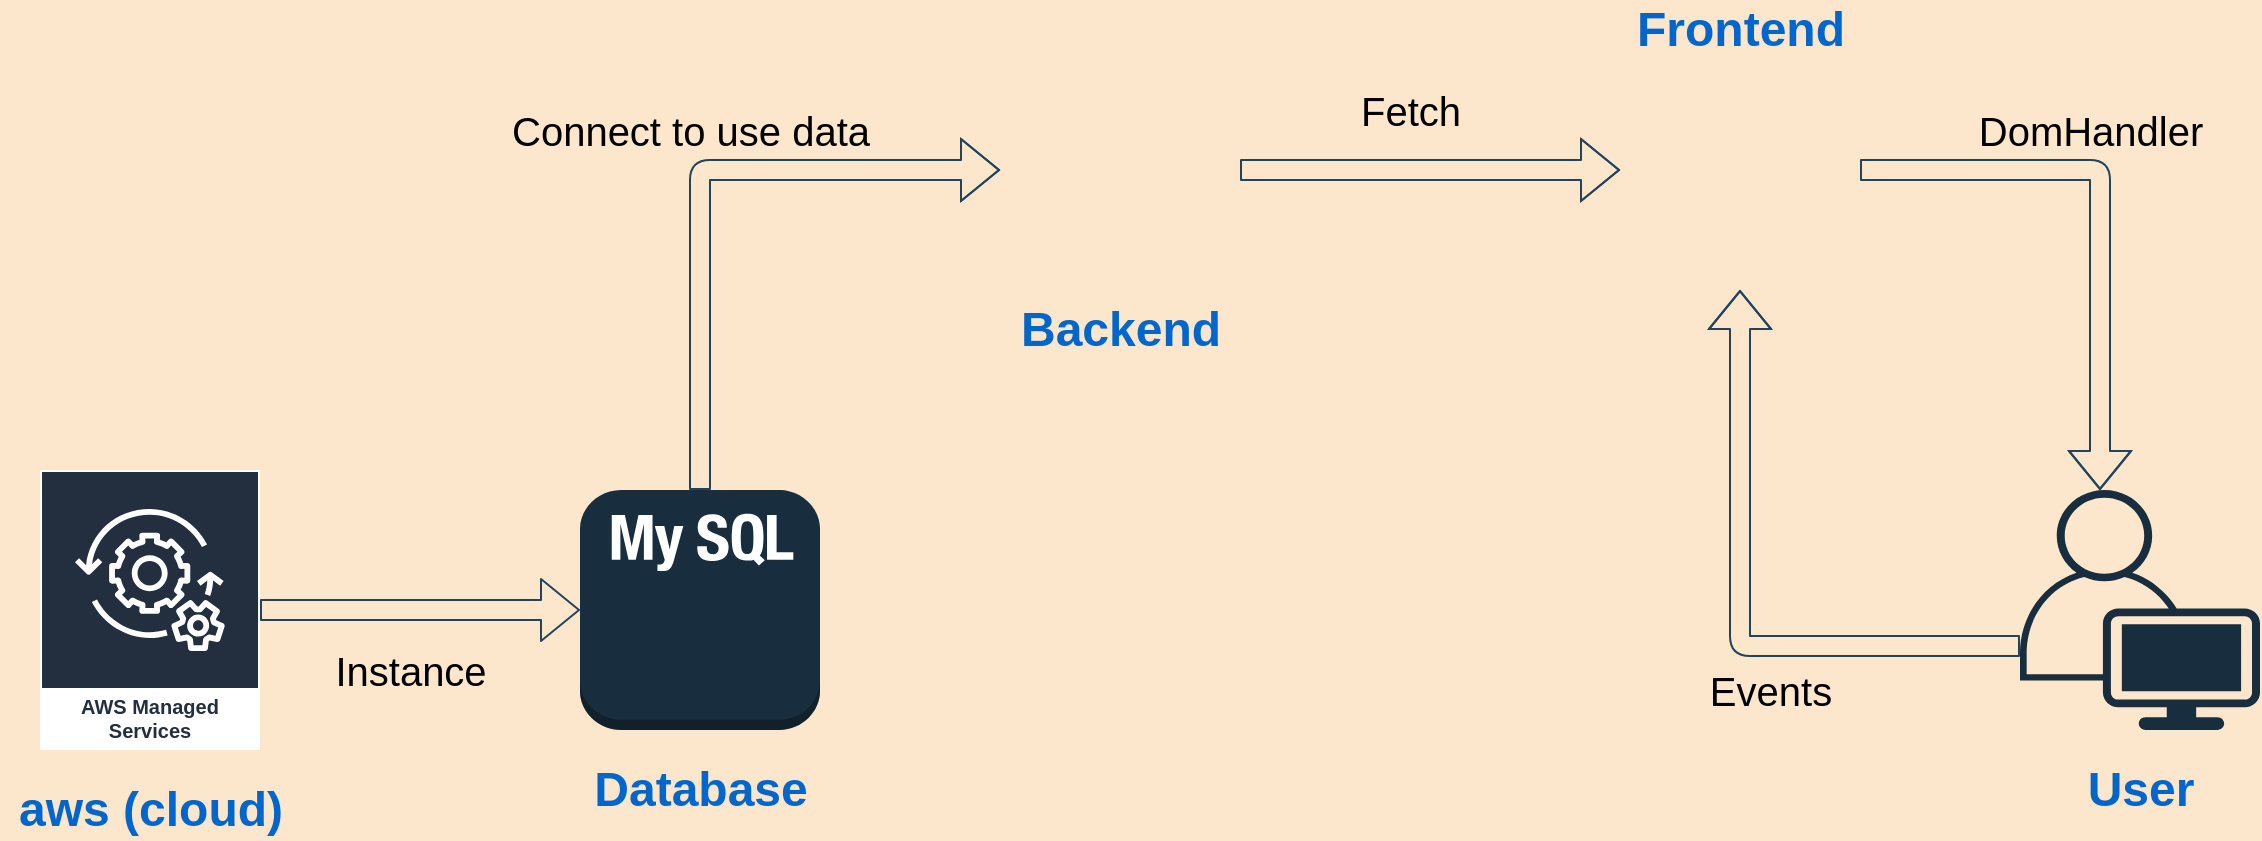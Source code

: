 <mxfile>
    <diagram id="l8hXMBHkgcEJcSW0mbfh" name="Page-1">
        <mxGraphModel dx="548" dy="181" grid="1" gridSize="10" guides="1" tooltips="1" connect="1" arrows="1" fold="1" page="1" pageScale="1" pageWidth="1169" pageHeight="827" background="#FCE7CD" math="0" shadow="0">
            <root>
                <mxCell id="0"/>
                <mxCell id="1" parent="0"/>
                <mxCell id="Mhi-WRrgXrBBcF25RInL-11" style="edgeStyle=elbowEdgeStyle;rounded=1;orthogonalLoop=1;jettySize=auto;html=1;exitX=1;exitY=0.5;exitDx=0;exitDy=0;entryX=0;entryY=0.5;entryDx=0;entryDy=0;shape=flexArrow;labelBackgroundColor=#FCE7CD;strokeColor=#23445D;" parent="1" source="Mhi-WRrgXrBBcF25RInL-2" target="Mhi-WRrgXrBBcF25RInL-3" edge="1">
                    <mxGeometry relative="1" as="geometry"/>
                </mxCell>
                <mxCell id="Mhi-WRrgXrBBcF25RInL-2" value="" style="shape=image;html=1;verticalAlign=top;verticalLabelPosition=bottom;labelBackgroundColor=#FCE7CD;imageAspect=0;aspect=fixed;image=https://cdn0.iconfinder.com/data/icons/long-shadow-web-icons/512/ruby-rails-128.png;fillColor=#182E3E;strokeColor=#FFFFFF;fontColor=#FFFFFF;" parent="1" vertex="1">
                    <mxGeometry x="510" y="170" width="120" height="120" as="geometry"/>
                </mxCell>
                <mxCell id="Mhi-WRrgXrBBcF25RInL-12" style="edgeStyle=elbowEdgeStyle;rounded=1;orthogonalLoop=1;jettySize=auto;html=1;exitX=1;exitY=0.5;exitDx=0;exitDy=0;shape=flexArrow;labelBackgroundColor=#FCE7CD;strokeColor=#23445D;" parent="1" source="Mhi-WRrgXrBBcF25RInL-3" target="Mhi-WRrgXrBBcF25RInL-8" edge="1">
                    <mxGeometry relative="1" as="geometry">
                        <Array as="points">
                            <mxPoint x="1060" y="310"/>
                        </Array>
                    </mxGeometry>
                </mxCell>
                <mxCell id="Mhi-WRrgXrBBcF25RInL-3" value="" style="shape=image;html=1;verticalAlign=top;verticalLabelPosition=bottom;labelBackgroundColor=#FCE7CD;imageAspect=0;aspect=fixed;image=https://cdn4.iconfinder.com/data/icons/scripting-and-programming-languages/512/js-128.png;fillColor=#182E3E;strokeColor=#FFFFFF;fontColor=#FFFFFF;" parent="1" vertex="1">
                    <mxGeometry x="820" y="170" width="120" height="120" as="geometry"/>
                </mxCell>
                <mxCell id="Mhi-WRrgXrBBcF25RInL-10" value="" style="edgeStyle=elbowEdgeStyle;rounded=1;orthogonalLoop=1;jettySize=auto;html=1;entryX=0;entryY=0.5;entryDx=0;entryDy=0;shape=flexArrow;endArrow=block;endFill=0;labelBackgroundColor=#FCE7CD;strokeColor=#23445D;" parent="1" source="Mhi-WRrgXrBBcF25RInL-7" target="Mhi-WRrgXrBBcF25RInL-2" edge="1">
                    <mxGeometry relative="1" as="geometry">
                        <mxPoint x="360" y="280" as="targetPoint"/>
                        <Array as="points">
                            <mxPoint x="360" y="300"/>
                        </Array>
                    </mxGeometry>
                </mxCell>
                <mxCell id="Mhi-WRrgXrBBcF25RInL-7" value="" style="outlineConnect=0;dashed=0;verticalLabelPosition=bottom;verticalAlign=top;align=center;html=1;shape=mxgraph.aws3.mysql_db_instance_2;fillColor=#182E3E;strokeColor=#FFFFFF;fontColor=#FFFFFF;" parent="1" vertex="1">
                    <mxGeometry x="300" y="390" width="120" height="120" as="geometry"/>
                </mxCell>
                <mxCell id="Mhi-WRrgXrBBcF25RInL-14" style="edgeStyle=elbowEdgeStyle;rounded=1;orthogonalLoop=1;jettySize=auto;html=1;exitX=0;exitY=0.65;exitDx=0;exitDy=0;exitPerimeter=0;entryX=0.5;entryY=1;entryDx=0;entryDy=0;shape=flexArrow;labelBackgroundColor=#FCE7CD;strokeColor=#23445D;" parent="1" source="Mhi-WRrgXrBBcF25RInL-8" target="Mhi-WRrgXrBBcF25RInL-3" edge="1">
                    <mxGeometry relative="1" as="geometry">
                        <Array as="points">
                            <mxPoint x="880" y="380"/>
                        </Array>
                    </mxGeometry>
                </mxCell>
                <mxCell id="Mhi-WRrgXrBBcF25RInL-8" value="" style="points=[[0.35,0,0],[0.98,0.51,0],[1,0.71,0],[0.67,1,0],[0,0.795,0],[0,0.65,0]];verticalLabelPosition=bottom;sketch=0;html=1;verticalAlign=top;aspect=fixed;align=center;pointerEvents=1;shape=mxgraph.cisco19.user;fillColor=#182E3E;strokeColor=none;fontColor=#FFFFFF;" parent="1" vertex="1">
                    <mxGeometry x="1020" y="390" width="120" height="120" as="geometry"/>
                </mxCell>
                <mxCell id="Mhi-WRrgXrBBcF25RInL-16" value="&lt;font color=&quot;#000000&quot; style=&quot;font-size: 20px&quot;&gt;Events&lt;/font&gt;" style="text;html=1;resizable=0;autosize=1;align=center;verticalAlign=middle;points=[];fillColor=none;strokeColor=none;rounded=0;sketch=0;fontColor=#FFFFFF;strokeWidth=5;" parent="1" vertex="1">
                    <mxGeometry x="855" y="480" width="80" height="20" as="geometry"/>
                </mxCell>
                <mxCell id="Mhi-WRrgXrBBcF25RInL-18" value="&lt;font color=&quot;#000000&quot; style=&quot;font-size: 20px&quot;&gt;DomHandler&lt;/font&gt;" style="text;html=1;resizable=0;autosize=1;align=center;verticalAlign=middle;points=[];fillColor=none;strokeColor=none;rounded=0;sketch=0;fontColor=#FFFFFF;strokeWidth=5;" parent="1" vertex="1">
                    <mxGeometry x="990" y="200" width="130" height="20" as="geometry"/>
                </mxCell>
                <mxCell id="Mhi-WRrgXrBBcF25RInL-19" value="&lt;font color=&quot;#000000&quot; style=&quot;font-size: 20px&quot;&gt;Fetch&lt;/font&gt;" style="text;html=1;resizable=0;autosize=1;align=center;verticalAlign=middle;points=[];fillColor=none;strokeColor=none;rounded=0;sketch=0;fontColor=#FFFFFF;strokeWidth=5;" parent="1" vertex="1">
                    <mxGeometry x="680" y="190" width="70" height="20" as="geometry"/>
                </mxCell>
                <mxCell id="Mhi-WRrgXrBBcF25RInL-24" value="" style="edgeStyle=orthogonalEdgeStyle;shape=flexArrow;rounded=1;sketch=0;orthogonalLoop=1;jettySize=auto;html=1;fontSize=20;fontColor=#000000;strokeColor=#23445D;elbow=vertical;entryX=0;entryY=0.5;entryDx=0;entryDy=0;entryPerimeter=0;" parent="1" source="Mhi-WRrgXrBBcF25RInL-22" target="Mhi-WRrgXrBBcF25RInL-7" edge="1">
                    <mxGeometry relative="1" as="geometry">
                        <mxPoint x="275" y="460" as="targetPoint"/>
                    </mxGeometry>
                </mxCell>
                <mxCell id="Mhi-WRrgXrBBcF25RInL-22" value="AWS Managed Services" style="sketch=0;outlineConnect=0;fontColor=#232F3E;gradientColor=none;strokeColor=#ffffff;fillColor=#232F3E;dashed=0;verticalLabelPosition=middle;verticalAlign=bottom;align=center;html=1;whiteSpace=wrap;fontSize=10;fontStyle=1;spacing=3;shape=mxgraph.aws4.productIcon;prIcon=mxgraph.aws4.managed_services;rounded=0;" parent="1" vertex="1">
                    <mxGeometry x="30" y="380" width="110" height="140" as="geometry"/>
                </mxCell>
                <mxCell id="Mhi-WRrgXrBBcF25RInL-25" value="&lt;font color=&quot;#000000&quot; style=&quot;font-size: 20px&quot;&gt;Instance&lt;/font&gt;" style="text;html=1;resizable=0;autosize=1;align=center;verticalAlign=middle;points=[];fillColor=none;strokeColor=none;rounded=0;sketch=0;fontColor=#FFFFFF;strokeWidth=5;" parent="1" vertex="1">
                    <mxGeometry x="170" y="470" width="90" height="20" as="geometry"/>
                </mxCell>
                <mxCell id="Mhi-WRrgXrBBcF25RInL-26" value="&lt;font color=&quot;#000000&quot; style=&quot;font-size: 20px&quot;&gt;Connect to use data&lt;/font&gt;" style="text;html=1;resizable=0;autosize=1;align=center;verticalAlign=middle;points=[];fillColor=none;strokeColor=none;rounded=0;sketch=0;fontColor=#FFFFFF;strokeWidth=5;" parent="1" vertex="1">
                    <mxGeometry x="260" y="200" width="190" height="20" as="geometry"/>
                </mxCell>
                <mxCell id="Mhi-WRrgXrBBcF25RInL-27" value="&lt;font style=&quot;font-size: 24px&quot; color=&quot;#0066cc&quot;&gt;Database&lt;/font&gt;" style="text;html=1;resizable=0;autosize=1;align=center;verticalAlign=middle;points=[];rounded=0;sketch=0;strokeWidth=5;fontStyle=1;dashed=1;" parent="1" vertex="1">
                    <mxGeometry x="300" y="530" width="120" height="20" as="geometry"/>
                </mxCell>
                <mxCell id="Mhi-WRrgXrBBcF25RInL-28" value="&lt;font style=&quot;font-size: 24px&quot; color=&quot;#0066cc&quot;&gt;aws (cloud)&lt;/font&gt;" style="text;html=1;resizable=0;autosize=1;align=center;verticalAlign=middle;points=[];rounded=0;sketch=0;strokeWidth=5;fontStyle=1;dashed=1;" parent="1" vertex="1">
                    <mxGeometry x="10" y="540" width="150" height="20" as="geometry"/>
                </mxCell>
                <mxCell id="Mhi-WRrgXrBBcF25RInL-29" value="&lt;font style=&quot;font-size: 24px&quot; color=&quot;#0066cc&quot;&gt;Backend&lt;/font&gt;" style="text;html=1;resizable=0;autosize=1;align=center;verticalAlign=middle;points=[];rounded=0;sketch=0;strokeWidth=5;fontStyle=1;dashed=1;" parent="1" vertex="1">
                    <mxGeometry x="510" y="300" width="120" height="20" as="geometry"/>
                </mxCell>
                <mxCell id="Mhi-WRrgXrBBcF25RInL-30" value="&lt;font style=&quot;font-size: 24px&quot; color=&quot;#0066cc&quot;&gt;Frontend&lt;/font&gt;" style="text;html=1;resizable=0;autosize=1;align=center;verticalAlign=middle;points=[];rounded=0;sketch=0;strokeWidth=5;fontStyle=1;dashed=1;" parent="1" vertex="1">
                    <mxGeometry x="820" y="150" width="120" height="20" as="geometry"/>
                </mxCell>
                <mxCell id="Mhi-WRrgXrBBcF25RInL-31" value="&lt;font style=&quot;font-size: 24px&quot; color=&quot;#0066cc&quot;&gt;User&lt;/font&gt;" style="text;html=1;resizable=0;autosize=1;align=center;verticalAlign=middle;points=[];rounded=0;sketch=0;strokeWidth=5;fontStyle=1;dashed=1;" parent="1" vertex="1">
                    <mxGeometry x="1045" y="530" width="70" height="20" as="geometry"/>
                </mxCell>
            </root>
        </mxGraphModel>
    </diagram>
</mxfile>